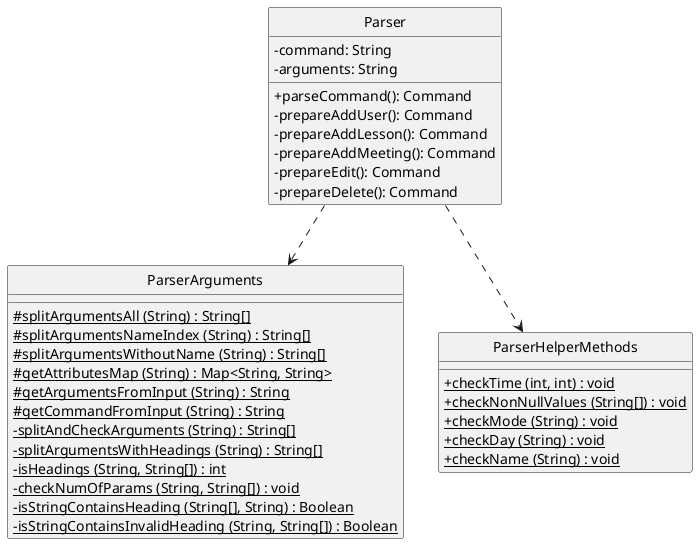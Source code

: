 @startuml
hide circle
skinparam classAttributeIconSize 0

class Parser {
-command: String
-arguments: String

+parseCommand(): Command
-prepareAddUser(): Command
-prepareAddLesson(): Command
-prepareAddMeeting(): Command
-prepareEdit(): Command
-prepareDelete(): Command
}

class ParserArguments {
#{static} splitArgumentsAll (String) : String[]
#{static} splitArgumentsNameIndex (String) : String[]
#{static} splitArgumentsWithoutName (String) : String[]
#{static} getAttributesMap (String) : Map<String, String>
#{static} getArgumentsFromInput (String) : String
#{static} getCommandFromInput (String) : String
-{static} splitAndCheckArguments (String) : String[]
-{static} splitArgumentsWithHeadings (String) : String[]
-{static} isHeadings (String, String[]) : int
-{static} checkNumOfParams (String, String[]) : void
-{static} isStringContainsHeading (String[], String) : Boolean
-{static} isStringContainsInvalidHeading (String, String[]) : Boolean
}

class ParserHelperMethods {
+{static} checkTime (int, int) : void
+{static} checkNonNullValues (String[]) : void
+{static} checkMode (String) : void
+{static} checkDay (String) : void
+{static} checkName (String) : void
}

Parser ..> ParserHelperMethods
Parser ..> ParserArguments

@enduml
